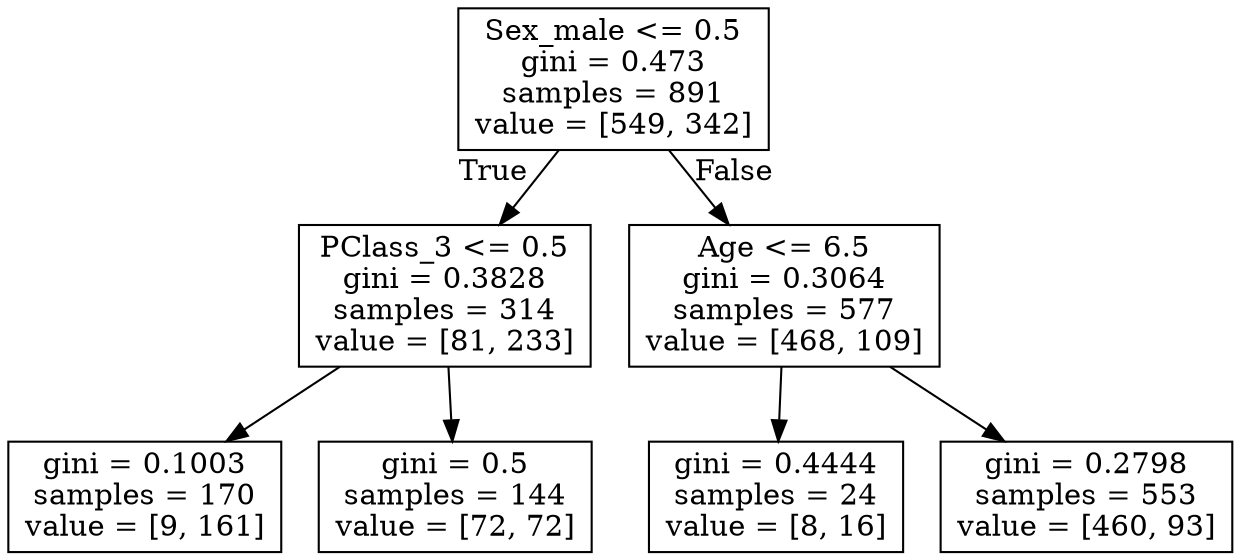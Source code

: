 digraph Tree {
node [shape=box] ;
0 [label="Sex_male <= 0.5\ngini = 0.473\nsamples = 891\nvalue = [549, 342]"] ;
1 [label="PClass_3 <= 0.5\ngini = 0.3828\nsamples = 314\nvalue = [81, 233]"] ;
0 -> 1 [labeldistance=2.5, labelangle=45, headlabel="True"] ;
2 [label="gini = 0.1003\nsamples = 170\nvalue = [9, 161]"] ;
1 -> 2 ;
3 [label="gini = 0.5\nsamples = 144\nvalue = [72, 72]"] ;
1 -> 3 ;
4 [label="Age <= 6.5\ngini = 0.3064\nsamples = 577\nvalue = [468, 109]"] ;
0 -> 4 [labeldistance=2.5, labelangle=-45, headlabel="False"] ;
5 [label="gini = 0.4444\nsamples = 24\nvalue = [8, 16]"] ;
4 -> 5 ;
6 [label="gini = 0.2798\nsamples = 553\nvalue = [460, 93]"] ;
4 -> 6 ;
}